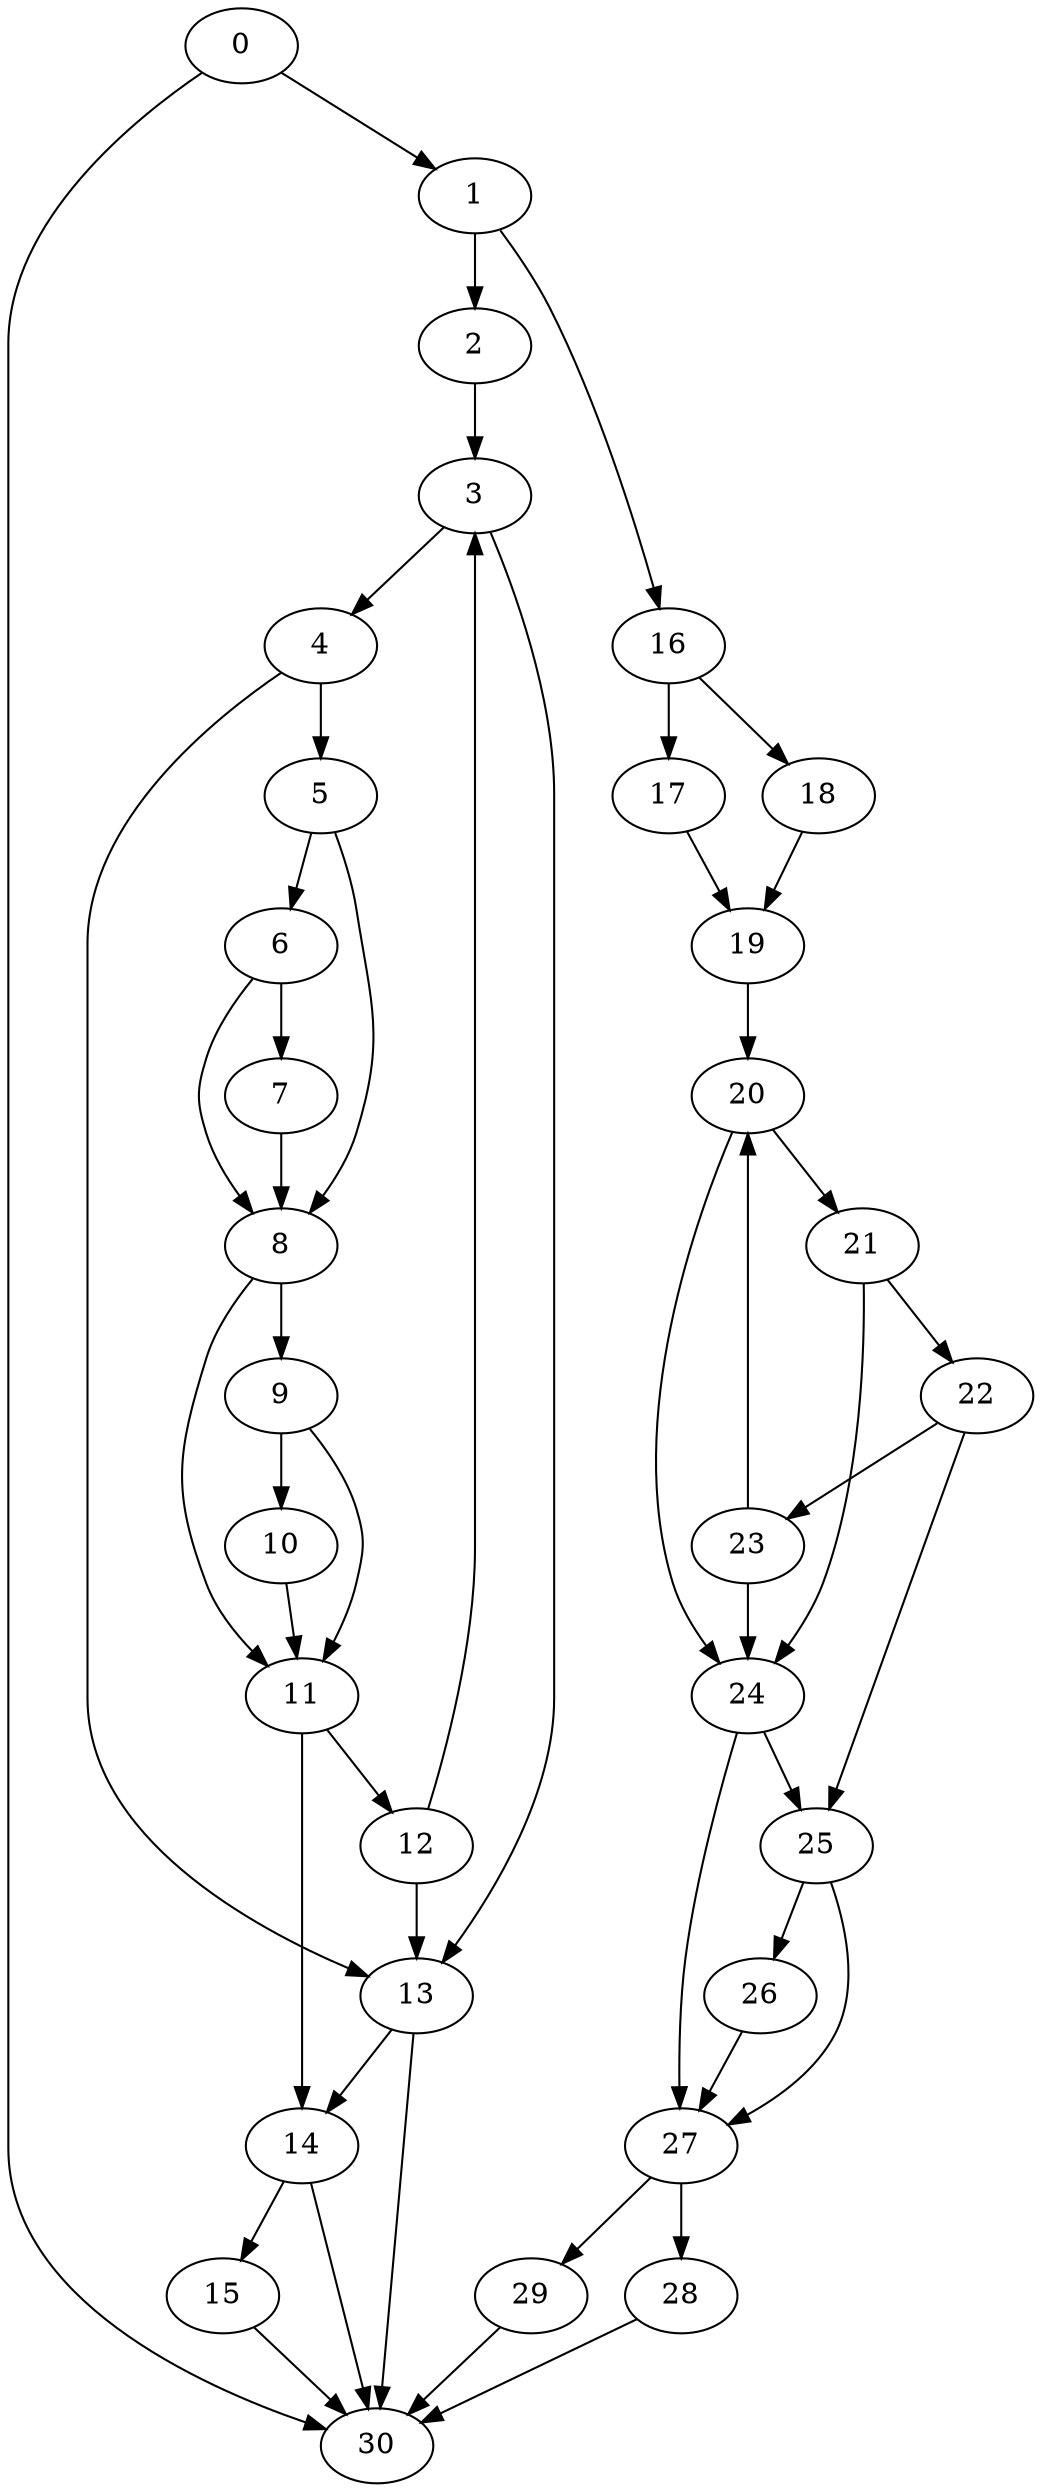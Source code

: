 digraph {
	0
	1
	2
	3
	4
	5
	6
	7
	8
	9
	10
	11
	12
	13
	14
	15
	16
	17
	18
	19
	20
	21
	22
	23
	24
	25
	26
	27
	28
	29
	30
	1 -> 16
	23 -> 20
	19 -> 20
	20 -> 21
	17 -> 19
	18 -> 19
	27 -> 28
	28 -> 30
	29 -> 30
	0 -> 30
	13 -> 30
	14 -> 30
	15 -> 30
	1 -> 2
	8 -> 11
	9 -> 11
	10 -> 11
	13 -> 14
	11 -> 14
	11 -> 12
	7 -> 8
	5 -> 8
	6 -> 8
	8 -> 9
	16 -> 17
	20 -> 24
	21 -> 24
	23 -> 24
	25 -> 27
	26 -> 27
	24 -> 27
	9 -> 10
	14 -> 15
	2 -> 3
	12 -> 3
	3 -> 4
	4 -> 5
	5 -> 6
	27 -> 29
	6 -> 7
	16 -> 18
	25 -> 26
	22 -> 23
	22 -> 25
	24 -> 25
	0 -> 1
	3 -> 13
	4 -> 13
	12 -> 13
	21 -> 22
}
